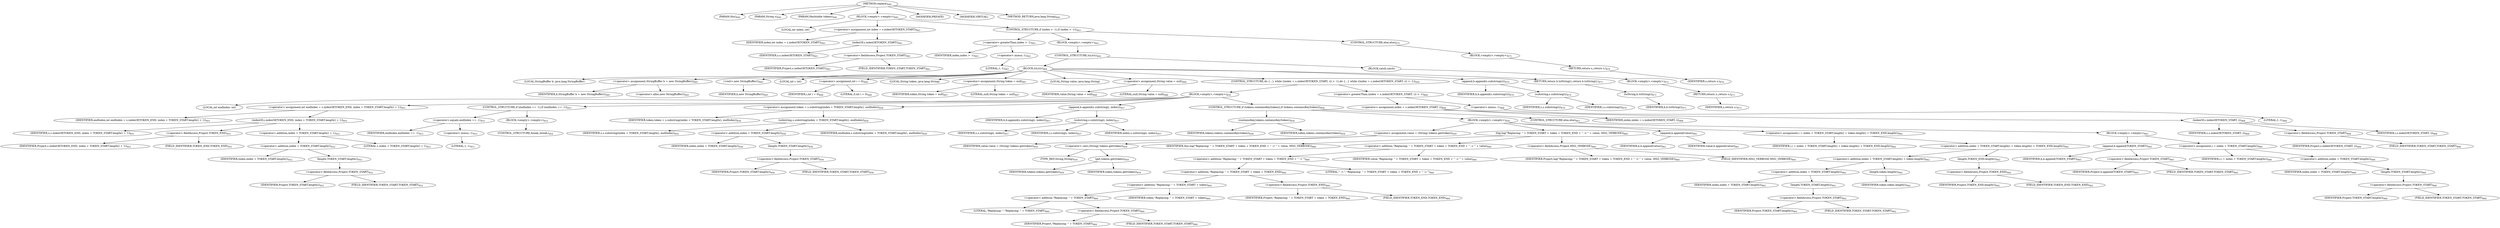 digraph "replace" {  
"2423" [label = <(METHOD,replace)<SUB>840</SUB>> ]
"127" [label = <(PARAM,this)<SUB>840</SUB>> ]
"2424" [label = <(PARAM,String s)<SUB>840</SUB>> ]
"2425" [label = <(PARAM,Hashtable tokens)<SUB>840</SUB>> ]
"2426" [label = <(BLOCK,&lt;empty&gt;,&lt;empty&gt;)<SUB>840</SUB>> ]
"2427" [label = <(LOCAL,int index: int)> ]
"2428" [label = <(&lt;operator&gt;.assignment,int index = s.indexOf(TOKEN_START))<SUB>841</SUB>> ]
"2429" [label = <(IDENTIFIER,index,int index = s.indexOf(TOKEN_START))<SUB>841</SUB>> ]
"2430" [label = <(indexOf,s.indexOf(TOKEN_START))<SUB>841</SUB>> ]
"2431" [label = <(IDENTIFIER,s,s.indexOf(TOKEN_START))<SUB>841</SUB>> ]
"2432" [label = <(&lt;operator&gt;.fieldAccess,Project.TOKEN_START)<SUB>841</SUB>> ]
"2433" [label = <(IDENTIFIER,Project,s.indexOf(TOKEN_START))<SUB>841</SUB>> ]
"2434" [label = <(FIELD_IDENTIFIER,TOKEN_START,TOKEN_START)<SUB>841</SUB>> ]
"2435" [label = <(CONTROL_STRUCTURE,if (index &gt; -1),if (index &gt; -1))<SUB>843</SUB>> ]
"2436" [label = <(&lt;operator&gt;.greaterThan,index &gt; -1)<SUB>843</SUB>> ]
"2437" [label = <(IDENTIFIER,index,index &gt; -1)<SUB>843</SUB>> ]
"2438" [label = <(&lt;operator&gt;.minus,-1)<SUB>843</SUB>> ]
"2439" [label = <(LITERAL,1,-1)<SUB>843</SUB>> ]
"2440" [label = <(BLOCK,&lt;empty&gt;,&lt;empty&gt;)<SUB>843</SUB>> ]
"2441" [label = <(CONTROL_STRUCTURE,try,try)<SUB>844</SUB>> ]
"2442" [label = <(BLOCK,try,try)<SUB>844</SUB>> ]
"125" [label = <(LOCAL,StringBuffer b: java.lang.StringBuffer)> ]
"2443" [label = <(&lt;operator&gt;.assignment,StringBuffer b = new StringBuffer())<SUB>845</SUB>> ]
"2444" [label = <(IDENTIFIER,b,StringBuffer b = new StringBuffer())<SUB>845</SUB>> ]
"2445" [label = <(&lt;operator&gt;.alloc,new StringBuffer())<SUB>845</SUB>> ]
"2446" [label = <(&lt;init&gt;,new StringBuffer())<SUB>845</SUB>> ]
"124" [label = <(IDENTIFIER,b,new StringBuffer())<SUB>845</SUB>> ]
"2447" [label = <(LOCAL,int i: int)> ]
"2448" [label = <(&lt;operator&gt;.assignment,int i = 0)<SUB>846</SUB>> ]
"2449" [label = <(IDENTIFIER,i,int i = 0)<SUB>846</SUB>> ]
"2450" [label = <(LITERAL,0,int i = 0)<SUB>846</SUB>> ]
"2451" [label = <(LOCAL,String token: java.lang.String)> ]
"2452" [label = <(&lt;operator&gt;.assignment,String token = null)<SUB>847</SUB>> ]
"2453" [label = <(IDENTIFIER,token,String token = null)<SUB>847</SUB>> ]
"2454" [label = <(LITERAL,null,String token = null)<SUB>847</SUB>> ]
"2455" [label = <(LOCAL,String value: java.lang.String)> ]
"2456" [label = <(&lt;operator&gt;.assignment,String value = null)<SUB>848</SUB>> ]
"2457" [label = <(IDENTIFIER,value,String value = null)<SUB>848</SUB>> ]
"2458" [label = <(LITERAL,null,String value = null)<SUB>848</SUB>> ]
"2459" [label = <(CONTROL_STRUCTURE,do {...} while ((index = s.indexOf(TOKEN_START, i)) &gt; -1),do {...} while ((index = s.indexOf(TOKEN_START, i)) &gt; -1))<SUB>850</SUB>> ]
"2460" [label = <(BLOCK,&lt;empty&gt;,&lt;empty&gt;)<SUB>850</SUB>> ]
"2461" [label = <(LOCAL,int endIndex: int)> ]
"2462" [label = <(&lt;operator&gt;.assignment,int endIndex = s.indexOf(TOKEN_END, index + TOKEN_START.length() + 1))<SUB>851</SUB>> ]
"2463" [label = <(IDENTIFIER,endIndex,int endIndex = s.indexOf(TOKEN_END, index + TOKEN_START.length() + 1))<SUB>851</SUB>> ]
"2464" [label = <(indexOf,s.indexOf(TOKEN_END, index + TOKEN_START.length() + 1))<SUB>851</SUB>> ]
"2465" [label = <(IDENTIFIER,s,s.indexOf(TOKEN_END, index + TOKEN_START.length() + 1))<SUB>851</SUB>> ]
"2466" [label = <(&lt;operator&gt;.fieldAccess,Project.TOKEN_END)<SUB>851</SUB>> ]
"2467" [label = <(IDENTIFIER,Project,s.indexOf(TOKEN_END, index + TOKEN_START.length() + 1))<SUB>851</SUB>> ]
"2468" [label = <(FIELD_IDENTIFIER,TOKEN_END,TOKEN_END)<SUB>851</SUB>> ]
"2469" [label = <(&lt;operator&gt;.addition,index + TOKEN_START.length() + 1)<SUB>852</SUB>> ]
"2470" [label = <(&lt;operator&gt;.addition,index + TOKEN_START.length())<SUB>852</SUB>> ]
"2471" [label = <(IDENTIFIER,index,index + TOKEN_START.length())<SUB>852</SUB>> ]
"2472" [label = <(length,TOKEN_START.length())<SUB>852</SUB>> ]
"2473" [label = <(&lt;operator&gt;.fieldAccess,Project.TOKEN_START)<SUB>852</SUB>> ]
"2474" [label = <(IDENTIFIER,Project,TOKEN_START.length())<SUB>852</SUB>> ]
"2475" [label = <(FIELD_IDENTIFIER,TOKEN_START,TOKEN_START)<SUB>852</SUB>> ]
"2476" [label = <(LITERAL,1,index + TOKEN_START.length() + 1)<SUB>852</SUB>> ]
"2477" [label = <(CONTROL_STRUCTURE,if (endIndex == -1),if (endIndex == -1))<SUB>853</SUB>> ]
"2478" [label = <(&lt;operator&gt;.equals,endIndex == -1)<SUB>853</SUB>> ]
"2479" [label = <(IDENTIFIER,endIndex,endIndex == -1)<SUB>853</SUB>> ]
"2480" [label = <(&lt;operator&gt;.minus,-1)<SUB>853</SUB>> ]
"2481" [label = <(LITERAL,1,-1)<SUB>853</SUB>> ]
"2482" [label = <(BLOCK,&lt;empty&gt;,&lt;empty&gt;)<SUB>853</SUB>> ]
"2483" [label = <(CONTROL_STRUCTURE,break;,break;)<SUB>854</SUB>> ]
"2484" [label = <(&lt;operator&gt;.assignment,token = s.substring(index + TOKEN_START.length(), endIndex))<SUB>856</SUB>> ]
"2485" [label = <(IDENTIFIER,token,token = s.substring(index + TOKEN_START.length(), endIndex))<SUB>856</SUB>> ]
"2486" [label = <(substring,s.substring(index + TOKEN_START.length(), endIndex))<SUB>856</SUB>> ]
"2487" [label = <(IDENTIFIER,s,s.substring(index + TOKEN_START.length(), endIndex))<SUB>856</SUB>> ]
"2488" [label = <(&lt;operator&gt;.addition,index + TOKEN_START.length())<SUB>856</SUB>> ]
"2489" [label = <(IDENTIFIER,index,index + TOKEN_START.length())<SUB>856</SUB>> ]
"2490" [label = <(length,TOKEN_START.length())<SUB>856</SUB>> ]
"2491" [label = <(&lt;operator&gt;.fieldAccess,Project.TOKEN_START)<SUB>856</SUB>> ]
"2492" [label = <(IDENTIFIER,Project,TOKEN_START.length())<SUB>856</SUB>> ]
"2493" [label = <(FIELD_IDENTIFIER,TOKEN_START,TOKEN_START)<SUB>856</SUB>> ]
"2494" [label = <(IDENTIFIER,endIndex,s.substring(index + TOKEN_START.length(), endIndex))<SUB>856</SUB>> ]
"2495" [label = <(append,b.append(s.substring(i, index)))<SUB>857</SUB>> ]
"2496" [label = <(IDENTIFIER,b,b.append(s.substring(i, index)))<SUB>857</SUB>> ]
"2497" [label = <(substring,s.substring(i, index))<SUB>857</SUB>> ]
"2498" [label = <(IDENTIFIER,s,s.substring(i, index))<SUB>857</SUB>> ]
"2499" [label = <(IDENTIFIER,i,s.substring(i, index))<SUB>857</SUB>> ]
"2500" [label = <(IDENTIFIER,index,s.substring(i, index))<SUB>857</SUB>> ]
"2501" [label = <(CONTROL_STRUCTURE,if (tokens.containsKey(token)),if (tokens.containsKey(token)))<SUB>858</SUB>> ]
"2502" [label = <(containsKey,tokens.containsKey(token))<SUB>858</SUB>> ]
"2503" [label = <(IDENTIFIER,tokens,tokens.containsKey(token))<SUB>858</SUB>> ]
"2504" [label = <(IDENTIFIER,token,tokens.containsKey(token))<SUB>858</SUB>> ]
"2505" [label = <(BLOCK,&lt;empty&gt;,&lt;empty&gt;)<SUB>858</SUB>> ]
"2506" [label = <(&lt;operator&gt;.assignment,value = (String) tokens.get(token))<SUB>859</SUB>> ]
"2507" [label = <(IDENTIFIER,value,value = (String) tokens.get(token))<SUB>859</SUB>> ]
"2508" [label = <(&lt;operator&gt;.cast,(String) tokens.get(token))<SUB>859</SUB>> ]
"2509" [label = <(TYPE_REF,String,String)<SUB>859</SUB>> ]
"2510" [label = <(get,tokens.get(token))<SUB>859</SUB>> ]
"2511" [label = <(IDENTIFIER,tokens,tokens.get(token))<SUB>859</SUB>> ]
"2512" [label = <(IDENTIFIER,token,tokens.get(token))<SUB>859</SUB>> ]
"2513" [label = <(log,log(&quot;Replacing: &quot; + TOKEN_START + token + TOKEN_END + &quot; -&gt; &quot; + value, MSG_VERBOSE))<SUB>860</SUB>> ]
"126" [label = <(IDENTIFIER,this,log(&quot;Replacing: &quot; + TOKEN_START + token + TOKEN_END + &quot; -&gt; &quot; + value, MSG_VERBOSE))<SUB>860</SUB>> ]
"2514" [label = <(&lt;operator&gt;.addition,&quot;Replacing: &quot; + TOKEN_START + token + TOKEN_END + &quot; -&gt; &quot; + value)<SUB>860</SUB>> ]
"2515" [label = <(&lt;operator&gt;.addition,&quot;Replacing: &quot; + TOKEN_START + token + TOKEN_END + &quot; -&gt; &quot;)<SUB>860</SUB>> ]
"2516" [label = <(&lt;operator&gt;.addition,&quot;Replacing: &quot; + TOKEN_START + token + TOKEN_END)<SUB>860</SUB>> ]
"2517" [label = <(&lt;operator&gt;.addition,&quot;Replacing: &quot; + TOKEN_START + token)<SUB>860</SUB>> ]
"2518" [label = <(&lt;operator&gt;.addition,&quot;Replacing: &quot; + TOKEN_START)<SUB>860</SUB>> ]
"2519" [label = <(LITERAL,&quot;Replacing: &quot;,&quot;Replacing: &quot; + TOKEN_START)<SUB>860</SUB>> ]
"2520" [label = <(&lt;operator&gt;.fieldAccess,Project.TOKEN_START)<SUB>860</SUB>> ]
"2521" [label = <(IDENTIFIER,Project,&quot;Replacing: &quot; + TOKEN_START)<SUB>860</SUB>> ]
"2522" [label = <(FIELD_IDENTIFIER,TOKEN_START,TOKEN_START)<SUB>860</SUB>> ]
"2523" [label = <(IDENTIFIER,token,&quot;Replacing: &quot; + TOKEN_START + token)<SUB>860</SUB>> ]
"2524" [label = <(&lt;operator&gt;.fieldAccess,Project.TOKEN_END)<SUB>860</SUB>> ]
"2525" [label = <(IDENTIFIER,Project,&quot;Replacing: &quot; + TOKEN_START + token + TOKEN_END)<SUB>860</SUB>> ]
"2526" [label = <(FIELD_IDENTIFIER,TOKEN_END,TOKEN_END)<SUB>860</SUB>> ]
"2527" [label = <(LITERAL,&quot; -&gt; &quot;,&quot;Replacing: &quot; + TOKEN_START + token + TOKEN_END + &quot; -&gt; &quot;)<SUB>860</SUB>> ]
"2528" [label = <(IDENTIFIER,value,&quot;Replacing: &quot; + TOKEN_START + token + TOKEN_END + &quot; -&gt; &quot; + value)<SUB>860</SUB>> ]
"2529" [label = <(&lt;operator&gt;.fieldAccess,Project.MSG_VERBOSE)<SUB>860</SUB>> ]
"2530" [label = <(IDENTIFIER,Project,log(&quot;Replacing: &quot; + TOKEN_START + token + TOKEN_END + &quot; -&gt; &quot; + value, MSG_VERBOSE))<SUB>860</SUB>> ]
"2531" [label = <(FIELD_IDENTIFIER,MSG_VERBOSE,MSG_VERBOSE)<SUB>860</SUB>> ]
"2532" [label = <(append,b.append(value))<SUB>861</SUB>> ]
"2533" [label = <(IDENTIFIER,b,b.append(value))<SUB>861</SUB>> ]
"2534" [label = <(IDENTIFIER,value,b.append(value))<SUB>861</SUB>> ]
"2535" [label = <(&lt;operator&gt;.assignment,i = index + TOKEN_START.length() + token.length() + TOKEN_END.length())<SUB>862</SUB>> ]
"2536" [label = <(IDENTIFIER,i,i = index + TOKEN_START.length() + token.length() + TOKEN_END.length())<SUB>862</SUB>> ]
"2537" [label = <(&lt;operator&gt;.addition,index + TOKEN_START.length() + token.length() + TOKEN_END.length())<SUB>862</SUB>> ]
"2538" [label = <(&lt;operator&gt;.addition,index + TOKEN_START.length() + token.length())<SUB>862</SUB>> ]
"2539" [label = <(&lt;operator&gt;.addition,index + TOKEN_START.length())<SUB>862</SUB>> ]
"2540" [label = <(IDENTIFIER,index,index + TOKEN_START.length())<SUB>862</SUB>> ]
"2541" [label = <(length,TOKEN_START.length())<SUB>862</SUB>> ]
"2542" [label = <(&lt;operator&gt;.fieldAccess,Project.TOKEN_START)<SUB>862</SUB>> ]
"2543" [label = <(IDENTIFIER,Project,TOKEN_START.length())<SUB>862</SUB>> ]
"2544" [label = <(FIELD_IDENTIFIER,TOKEN_START,TOKEN_START)<SUB>862</SUB>> ]
"2545" [label = <(length,token.length())<SUB>862</SUB>> ]
"2546" [label = <(IDENTIFIER,token,token.length())<SUB>862</SUB>> ]
"2547" [label = <(length,TOKEN_END.length())<SUB>862</SUB>> ]
"2548" [label = <(&lt;operator&gt;.fieldAccess,Project.TOKEN_END)<SUB>862</SUB>> ]
"2549" [label = <(IDENTIFIER,Project,TOKEN_END.length())<SUB>862</SUB>> ]
"2550" [label = <(FIELD_IDENTIFIER,TOKEN_END,TOKEN_END)<SUB>862</SUB>> ]
"2551" [label = <(CONTROL_STRUCTURE,else,else)<SUB>863</SUB>> ]
"2552" [label = <(BLOCK,&lt;empty&gt;,&lt;empty&gt;)<SUB>863</SUB>> ]
"2553" [label = <(append,b.append(TOKEN_START))<SUB>865</SUB>> ]
"2554" [label = <(IDENTIFIER,b,b.append(TOKEN_START))<SUB>865</SUB>> ]
"2555" [label = <(&lt;operator&gt;.fieldAccess,Project.TOKEN_START)<SUB>865</SUB>> ]
"2556" [label = <(IDENTIFIER,Project,b.append(TOKEN_START))<SUB>865</SUB>> ]
"2557" [label = <(FIELD_IDENTIFIER,TOKEN_START,TOKEN_START)<SUB>865</SUB>> ]
"2558" [label = <(&lt;operator&gt;.assignment,i = index + TOKEN_START.length())<SUB>866</SUB>> ]
"2559" [label = <(IDENTIFIER,i,i = index + TOKEN_START.length())<SUB>866</SUB>> ]
"2560" [label = <(&lt;operator&gt;.addition,index + TOKEN_START.length())<SUB>866</SUB>> ]
"2561" [label = <(IDENTIFIER,index,index + TOKEN_START.length())<SUB>866</SUB>> ]
"2562" [label = <(length,TOKEN_START.length())<SUB>866</SUB>> ]
"2563" [label = <(&lt;operator&gt;.fieldAccess,Project.TOKEN_START)<SUB>866</SUB>> ]
"2564" [label = <(IDENTIFIER,Project,TOKEN_START.length())<SUB>866</SUB>> ]
"2565" [label = <(FIELD_IDENTIFIER,TOKEN_START,TOKEN_START)<SUB>866</SUB>> ]
"2566" [label = <(&lt;operator&gt;.greaterThan,(index = s.indexOf(TOKEN_START, i)) &gt; -1)<SUB>868</SUB>> ]
"2567" [label = <(&lt;operator&gt;.assignment,index = s.indexOf(TOKEN_START, i))<SUB>868</SUB>> ]
"2568" [label = <(IDENTIFIER,index,index = s.indexOf(TOKEN_START, i))<SUB>868</SUB>> ]
"2569" [label = <(indexOf,s.indexOf(TOKEN_START, i))<SUB>868</SUB>> ]
"2570" [label = <(IDENTIFIER,s,s.indexOf(TOKEN_START, i))<SUB>868</SUB>> ]
"2571" [label = <(&lt;operator&gt;.fieldAccess,Project.TOKEN_START)<SUB>868</SUB>> ]
"2572" [label = <(IDENTIFIER,Project,s.indexOf(TOKEN_START, i))<SUB>868</SUB>> ]
"2573" [label = <(FIELD_IDENTIFIER,TOKEN_START,TOKEN_START)<SUB>868</SUB>> ]
"2574" [label = <(IDENTIFIER,i,s.indexOf(TOKEN_START, i))<SUB>868</SUB>> ]
"2575" [label = <(&lt;operator&gt;.minus,-1)<SUB>868</SUB>> ]
"2576" [label = <(LITERAL,1,-1)<SUB>868</SUB>> ]
"2577" [label = <(append,b.append(s.substring(i)))<SUB>870</SUB>> ]
"2578" [label = <(IDENTIFIER,b,b.append(s.substring(i)))<SUB>870</SUB>> ]
"2579" [label = <(substring,s.substring(i))<SUB>870</SUB>> ]
"2580" [label = <(IDENTIFIER,s,s.substring(i))<SUB>870</SUB>> ]
"2581" [label = <(IDENTIFIER,i,s.substring(i))<SUB>870</SUB>> ]
"2582" [label = <(RETURN,return b.toString();,return b.toString();)<SUB>871</SUB>> ]
"2583" [label = <(toString,b.toString())<SUB>871</SUB>> ]
"2584" [label = <(IDENTIFIER,b,b.toString())<SUB>871</SUB>> ]
"2585" [label = <(BLOCK,catch,catch)> ]
"2586" [label = <(BLOCK,&lt;empty&gt;,&lt;empty&gt;)<SUB>872</SUB>> ]
"2587" [label = <(RETURN,return s;,return s;)<SUB>873</SUB>> ]
"2588" [label = <(IDENTIFIER,s,return s;)<SUB>873</SUB>> ]
"2589" [label = <(CONTROL_STRUCTURE,else,else)<SUB>875</SUB>> ]
"2590" [label = <(BLOCK,&lt;empty&gt;,&lt;empty&gt;)<SUB>875</SUB>> ]
"2591" [label = <(RETURN,return s;,return s;)<SUB>876</SUB>> ]
"2592" [label = <(IDENTIFIER,s,return s;)<SUB>876</SUB>> ]
"2593" [label = <(MODIFIER,PRIVATE)> ]
"2594" [label = <(MODIFIER,VIRTUAL)> ]
"2595" [label = <(METHOD_RETURN,java.lang.String)<SUB>840</SUB>> ]
  "2423" -> "127" 
  "2423" -> "2424" 
  "2423" -> "2425" 
  "2423" -> "2426" 
  "2423" -> "2593" 
  "2423" -> "2594" 
  "2423" -> "2595" 
  "2426" -> "2427" 
  "2426" -> "2428" 
  "2426" -> "2435" 
  "2428" -> "2429" 
  "2428" -> "2430" 
  "2430" -> "2431" 
  "2430" -> "2432" 
  "2432" -> "2433" 
  "2432" -> "2434" 
  "2435" -> "2436" 
  "2435" -> "2440" 
  "2435" -> "2589" 
  "2436" -> "2437" 
  "2436" -> "2438" 
  "2438" -> "2439" 
  "2440" -> "2441" 
  "2441" -> "2442" 
  "2441" -> "2585" 
  "2442" -> "125" 
  "2442" -> "2443" 
  "2442" -> "2446" 
  "2442" -> "2447" 
  "2442" -> "2448" 
  "2442" -> "2451" 
  "2442" -> "2452" 
  "2442" -> "2455" 
  "2442" -> "2456" 
  "2442" -> "2459" 
  "2442" -> "2577" 
  "2442" -> "2582" 
  "2443" -> "2444" 
  "2443" -> "2445" 
  "2446" -> "124" 
  "2448" -> "2449" 
  "2448" -> "2450" 
  "2452" -> "2453" 
  "2452" -> "2454" 
  "2456" -> "2457" 
  "2456" -> "2458" 
  "2459" -> "2460" 
  "2459" -> "2566" 
  "2460" -> "2461" 
  "2460" -> "2462" 
  "2460" -> "2477" 
  "2460" -> "2484" 
  "2460" -> "2495" 
  "2460" -> "2501" 
  "2462" -> "2463" 
  "2462" -> "2464" 
  "2464" -> "2465" 
  "2464" -> "2466" 
  "2464" -> "2469" 
  "2466" -> "2467" 
  "2466" -> "2468" 
  "2469" -> "2470" 
  "2469" -> "2476" 
  "2470" -> "2471" 
  "2470" -> "2472" 
  "2472" -> "2473" 
  "2473" -> "2474" 
  "2473" -> "2475" 
  "2477" -> "2478" 
  "2477" -> "2482" 
  "2478" -> "2479" 
  "2478" -> "2480" 
  "2480" -> "2481" 
  "2482" -> "2483" 
  "2484" -> "2485" 
  "2484" -> "2486" 
  "2486" -> "2487" 
  "2486" -> "2488" 
  "2486" -> "2494" 
  "2488" -> "2489" 
  "2488" -> "2490" 
  "2490" -> "2491" 
  "2491" -> "2492" 
  "2491" -> "2493" 
  "2495" -> "2496" 
  "2495" -> "2497" 
  "2497" -> "2498" 
  "2497" -> "2499" 
  "2497" -> "2500" 
  "2501" -> "2502" 
  "2501" -> "2505" 
  "2501" -> "2551" 
  "2502" -> "2503" 
  "2502" -> "2504" 
  "2505" -> "2506" 
  "2505" -> "2513" 
  "2505" -> "2532" 
  "2505" -> "2535" 
  "2506" -> "2507" 
  "2506" -> "2508" 
  "2508" -> "2509" 
  "2508" -> "2510" 
  "2510" -> "2511" 
  "2510" -> "2512" 
  "2513" -> "126" 
  "2513" -> "2514" 
  "2513" -> "2529" 
  "2514" -> "2515" 
  "2514" -> "2528" 
  "2515" -> "2516" 
  "2515" -> "2527" 
  "2516" -> "2517" 
  "2516" -> "2524" 
  "2517" -> "2518" 
  "2517" -> "2523" 
  "2518" -> "2519" 
  "2518" -> "2520" 
  "2520" -> "2521" 
  "2520" -> "2522" 
  "2524" -> "2525" 
  "2524" -> "2526" 
  "2529" -> "2530" 
  "2529" -> "2531" 
  "2532" -> "2533" 
  "2532" -> "2534" 
  "2535" -> "2536" 
  "2535" -> "2537" 
  "2537" -> "2538" 
  "2537" -> "2547" 
  "2538" -> "2539" 
  "2538" -> "2545" 
  "2539" -> "2540" 
  "2539" -> "2541" 
  "2541" -> "2542" 
  "2542" -> "2543" 
  "2542" -> "2544" 
  "2545" -> "2546" 
  "2547" -> "2548" 
  "2548" -> "2549" 
  "2548" -> "2550" 
  "2551" -> "2552" 
  "2552" -> "2553" 
  "2552" -> "2558" 
  "2553" -> "2554" 
  "2553" -> "2555" 
  "2555" -> "2556" 
  "2555" -> "2557" 
  "2558" -> "2559" 
  "2558" -> "2560" 
  "2560" -> "2561" 
  "2560" -> "2562" 
  "2562" -> "2563" 
  "2563" -> "2564" 
  "2563" -> "2565" 
  "2566" -> "2567" 
  "2566" -> "2575" 
  "2567" -> "2568" 
  "2567" -> "2569" 
  "2569" -> "2570" 
  "2569" -> "2571" 
  "2569" -> "2574" 
  "2571" -> "2572" 
  "2571" -> "2573" 
  "2575" -> "2576" 
  "2577" -> "2578" 
  "2577" -> "2579" 
  "2579" -> "2580" 
  "2579" -> "2581" 
  "2582" -> "2583" 
  "2583" -> "2584" 
  "2585" -> "2586" 
  "2586" -> "2587" 
  "2587" -> "2588" 
  "2589" -> "2590" 
  "2590" -> "2591" 
  "2591" -> "2592" 
}

